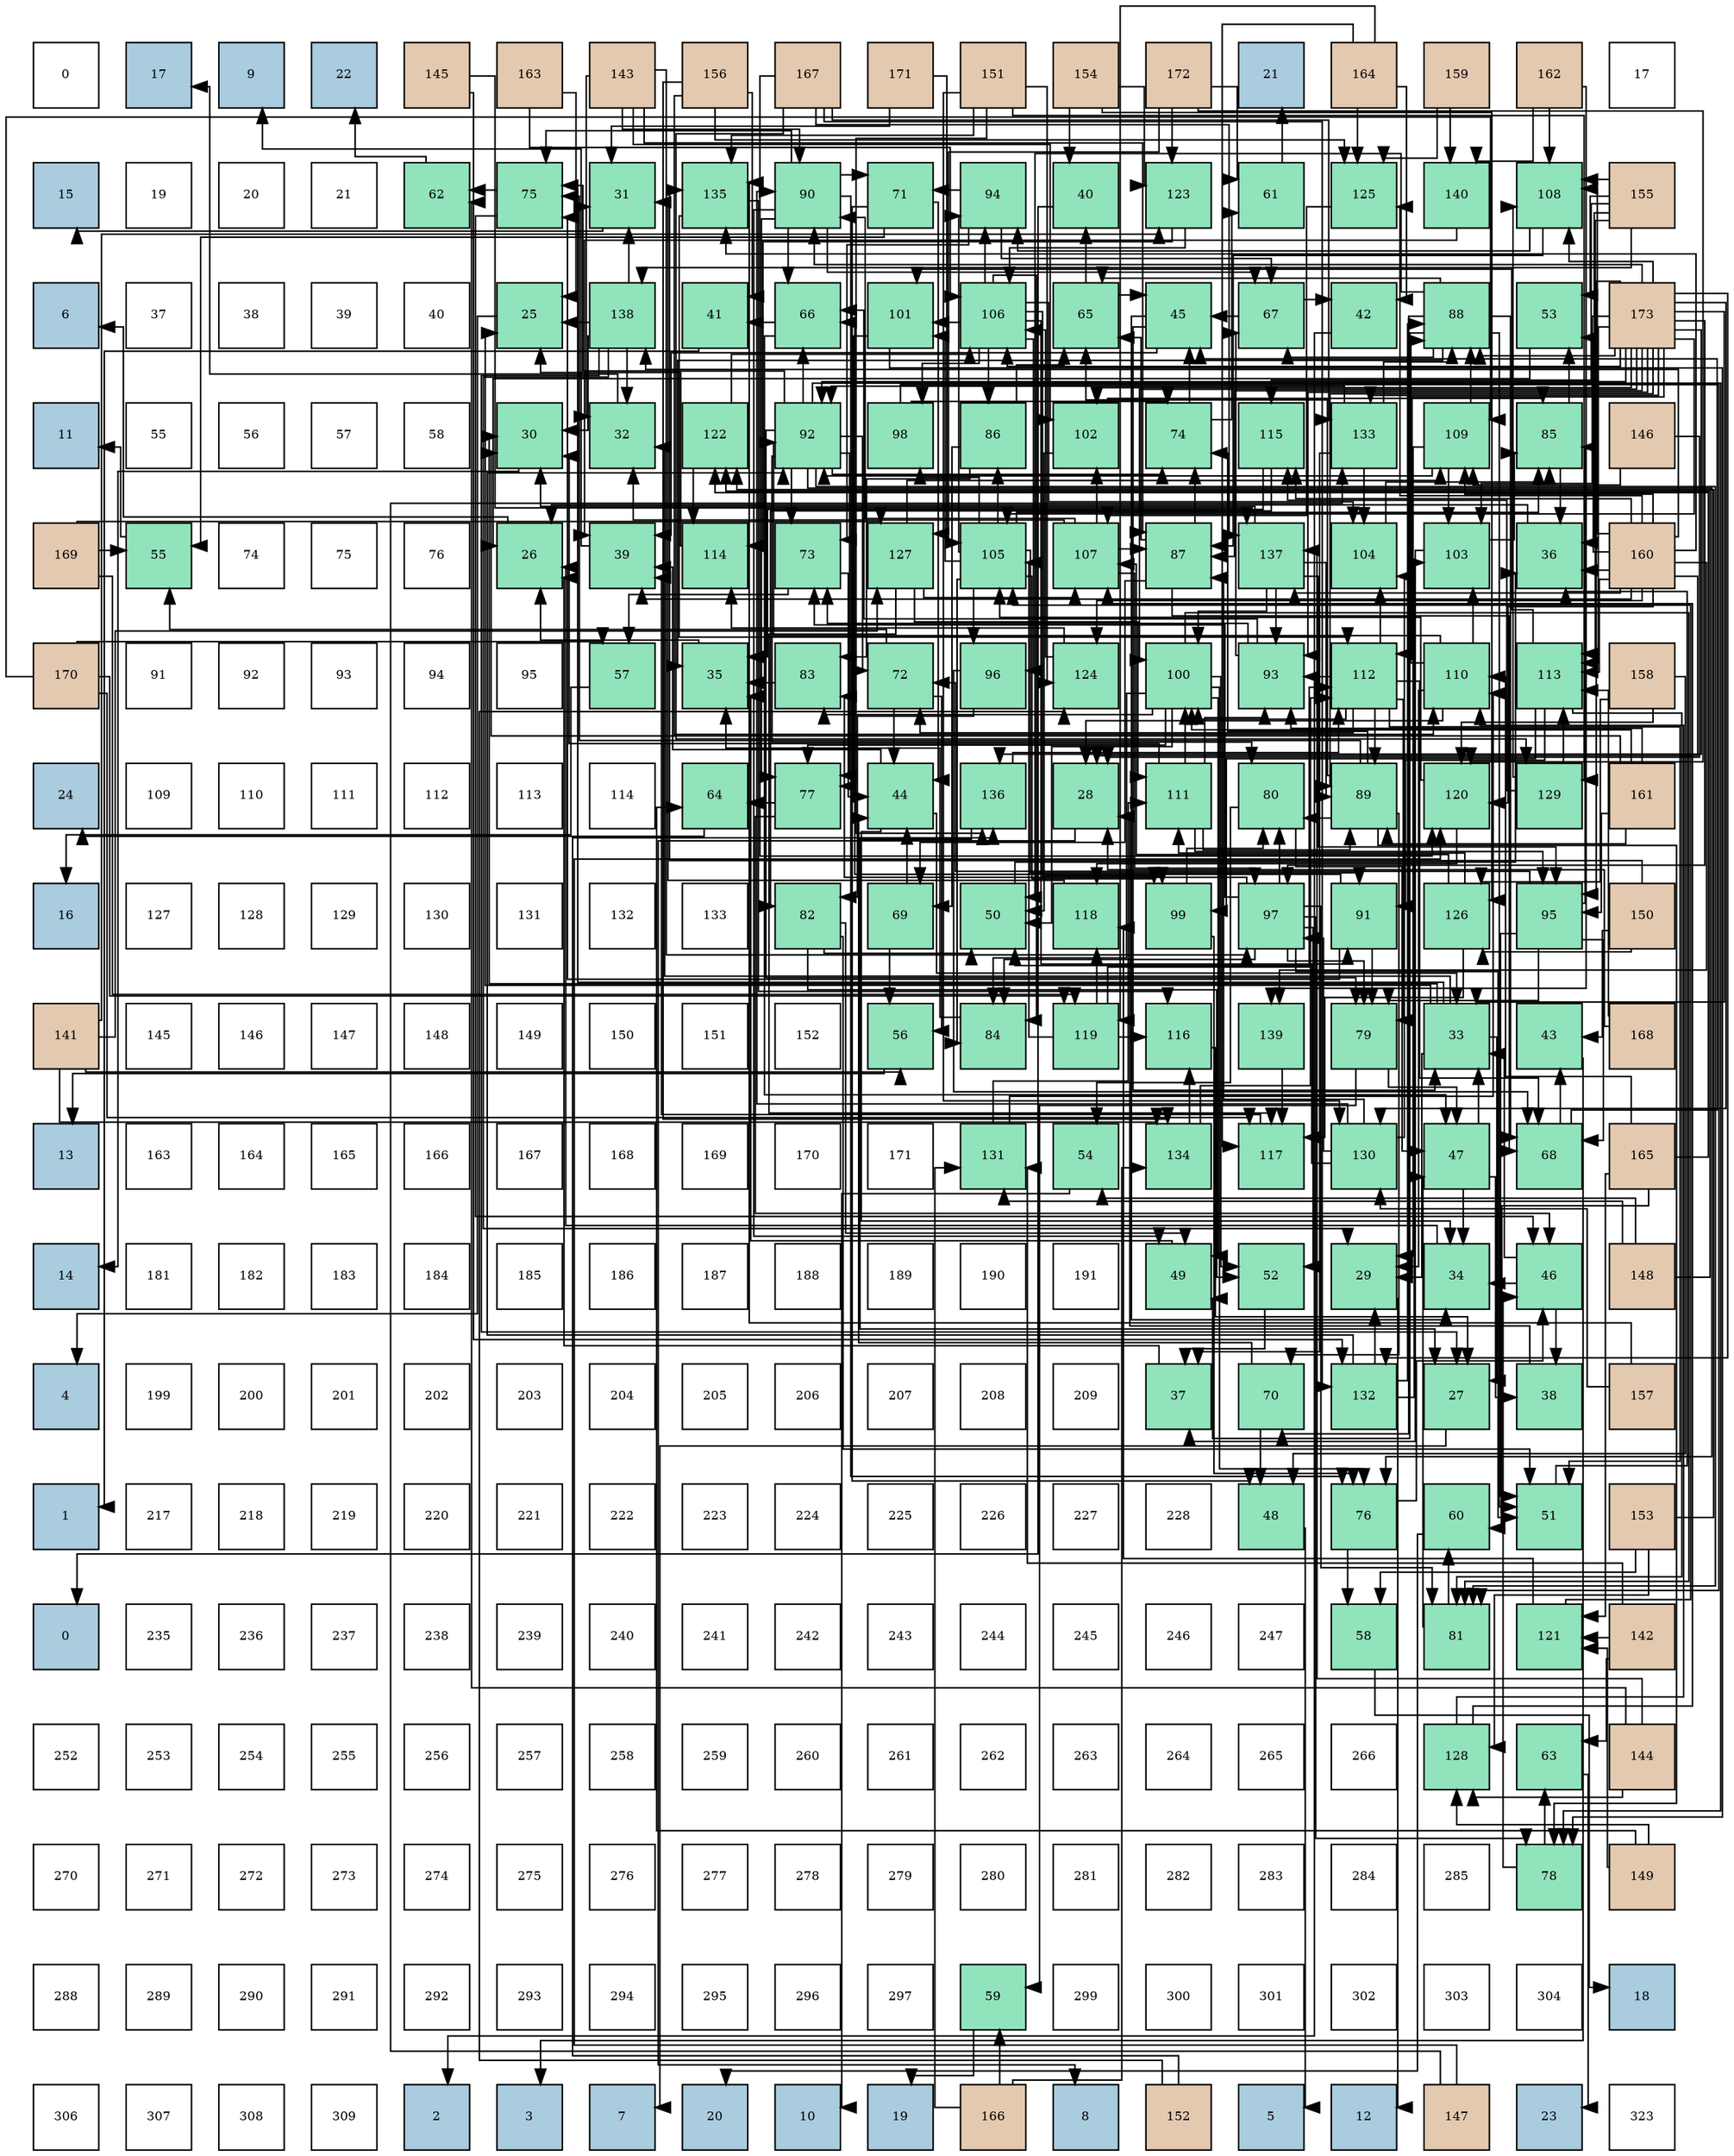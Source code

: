 digraph layout{
 rankdir=TB;
 splines=ortho;
 node [style=filled shape=square fixedsize=true width=0.6];
0[label="0", fontsize=8, fillcolor="#ffffff"];
1[label="17", fontsize=8, fillcolor="#a9ccde"];
2[label="9", fontsize=8, fillcolor="#a9ccde"];
3[label="22", fontsize=8, fillcolor="#a9ccde"];
4[label="145", fontsize=8, fillcolor="#e3c9af"];
5[label="163", fontsize=8, fillcolor="#e3c9af"];
6[label="143", fontsize=8, fillcolor="#e3c9af"];
7[label="156", fontsize=8, fillcolor="#e3c9af"];
8[label="167", fontsize=8, fillcolor="#e3c9af"];
9[label="171", fontsize=8, fillcolor="#e3c9af"];
10[label="151", fontsize=8, fillcolor="#e3c9af"];
11[label="154", fontsize=8, fillcolor="#e3c9af"];
12[label="172", fontsize=8, fillcolor="#e3c9af"];
13[label="21", fontsize=8, fillcolor="#a9ccde"];
14[label="164", fontsize=8, fillcolor="#e3c9af"];
15[label="159", fontsize=8, fillcolor="#e3c9af"];
16[label="162", fontsize=8, fillcolor="#e3c9af"];
17[label="17", fontsize=8, fillcolor="#ffffff"];
18[label="15", fontsize=8, fillcolor="#a9ccde"];
19[label="19", fontsize=8, fillcolor="#ffffff"];
20[label="20", fontsize=8, fillcolor="#ffffff"];
21[label="21", fontsize=8, fillcolor="#ffffff"];
22[label="62", fontsize=8, fillcolor="#91e3bb"];
23[label="75", fontsize=8, fillcolor="#91e3bb"];
24[label="31", fontsize=8, fillcolor="#91e3bb"];
25[label="135", fontsize=8, fillcolor="#91e3bb"];
26[label="90", fontsize=8, fillcolor="#91e3bb"];
27[label="71", fontsize=8, fillcolor="#91e3bb"];
28[label="94", fontsize=8, fillcolor="#91e3bb"];
29[label="40", fontsize=8, fillcolor="#91e3bb"];
30[label="123", fontsize=8, fillcolor="#91e3bb"];
31[label="61", fontsize=8, fillcolor="#91e3bb"];
32[label="125", fontsize=8, fillcolor="#91e3bb"];
33[label="140", fontsize=8, fillcolor="#91e3bb"];
34[label="108", fontsize=8, fillcolor="#91e3bb"];
35[label="155", fontsize=8, fillcolor="#e3c9af"];
36[label="6", fontsize=8, fillcolor="#a9ccde"];
37[label="37", fontsize=8, fillcolor="#ffffff"];
38[label="38", fontsize=8, fillcolor="#ffffff"];
39[label="39", fontsize=8, fillcolor="#ffffff"];
40[label="40", fontsize=8, fillcolor="#ffffff"];
41[label="25", fontsize=8, fillcolor="#91e3bb"];
42[label="138", fontsize=8, fillcolor="#91e3bb"];
43[label="41", fontsize=8, fillcolor="#91e3bb"];
44[label="66", fontsize=8, fillcolor="#91e3bb"];
45[label="101", fontsize=8, fillcolor="#91e3bb"];
46[label="106", fontsize=8, fillcolor="#91e3bb"];
47[label="65", fontsize=8, fillcolor="#91e3bb"];
48[label="45", fontsize=8, fillcolor="#91e3bb"];
49[label="67", fontsize=8, fillcolor="#91e3bb"];
50[label="42", fontsize=8, fillcolor="#91e3bb"];
51[label="88", fontsize=8, fillcolor="#91e3bb"];
52[label="53", fontsize=8, fillcolor="#91e3bb"];
53[label="173", fontsize=8, fillcolor="#e3c9af"];
54[label="11", fontsize=8, fillcolor="#a9ccde"];
55[label="55", fontsize=8, fillcolor="#ffffff"];
56[label="56", fontsize=8, fillcolor="#ffffff"];
57[label="57", fontsize=8, fillcolor="#ffffff"];
58[label="58", fontsize=8, fillcolor="#ffffff"];
59[label="30", fontsize=8, fillcolor="#91e3bb"];
60[label="32", fontsize=8, fillcolor="#91e3bb"];
61[label="122", fontsize=8, fillcolor="#91e3bb"];
62[label="92", fontsize=8, fillcolor="#91e3bb"];
63[label="98", fontsize=8, fillcolor="#91e3bb"];
64[label="86", fontsize=8, fillcolor="#91e3bb"];
65[label="102", fontsize=8, fillcolor="#91e3bb"];
66[label="74", fontsize=8, fillcolor="#91e3bb"];
67[label="115", fontsize=8, fillcolor="#91e3bb"];
68[label="133", fontsize=8, fillcolor="#91e3bb"];
69[label="109", fontsize=8, fillcolor="#91e3bb"];
70[label="85", fontsize=8, fillcolor="#91e3bb"];
71[label="146", fontsize=8, fillcolor="#e3c9af"];
72[label="169", fontsize=8, fillcolor="#e3c9af"];
73[label="55", fontsize=8, fillcolor="#91e3bb"];
74[label="74", fontsize=8, fillcolor="#ffffff"];
75[label="75", fontsize=8, fillcolor="#ffffff"];
76[label="76", fontsize=8, fillcolor="#ffffff"];
77[label="26", fontsize=8, fillcolor="#91e3bb"];
78[label="39", fontsize=8, fillcolor="#91e3bb"];
79[label="114", fontsize=8, fillcolor="#91e3bb"];
80[label="73", fontsize=8, fillcolor="#91e3bb"];
81[label="127", fontsize=8, fillcolor="#91e3bb"];
82[label="105", fontsize=8, fillcolor="#91e3bb"];
83[label="107", fontsize=8, fillcolor="#91e3bb"];
84[label="87", fontsize=8, fillcolor="#91e3bb"];
85[label="137", fontsize=8, fillcolor="#91e3bb"];
86[label="104", fontsize=8, fillcolor="#91e3bb"];
87[label="103", fontsize=8, fillcolor="#91e3bb"];
88[label="36", fontsize=8, fillcolor="#91e3bb"];
89[label="160", fontsize=8, fillcolor="#e3c9af"];
90[label="170", fontsize=8, fillcolor="#e3c9af"];
91[label="91", fontsize=8, fillcolor="#ffffff"];
92[label="92", fontsize=8, fillcolor="#ffffff"];
93[label="93", fontsize=8, fillcolor="#ffffff"];
94[label="94", fontsize=8, fillcolor="#ffffff"];
95[label="95", fontsize=8, fillcolor="#ffffff"];
96[label="57", fontsize=8, fillcolor="#91e3bb"];
97[label="35", fontsize=8, fillcolor="#91e3bb"];
98[label="83", fontsize=8, fillcolor="#91e3bb"];
99[label="72", fontsize=8, fillcolor="#91e3bb"];
100[label="96", fontsize=8, fillcolor="#91e3bb"];
101[label="124", fontsize=8, fillcolor="#91e3bb"];
102[label="100", fontsize=8, fillcolor="#91e3bb"];
103[label="93", fontsize=8, fillcolor="#91e3bb"];
104[label="112", fontsize=8, fillcolor="#91e3bb"];
105[label="110", fontsize=8, fillcolor="#91e3bb"];
106[label="113", fontsize=8, fillcolor="#91e3bb"];
107[label="158", fontsize=8, fillcolor="#e3c9af"];
108[label="24", fontsize=8, fillcolor="#a9ccde"];
109[label="109", fontsize=8, fillcolor="#ffffff"];
110[label="110", fontsize=8, fillcolor="#ffffff"];
111[label="111", fontsize=8, fillcolor="#ffffff"];
112[label="112", fontsize=8, fillcolor="#ffffff"];
113[label="113", fontsize=8, fillcolor="#ffffff"];
114[label="114", fontsize=8, fillcolor="#ffffff"];
115[label="64", fontsize=8, fillcolor="#91e3bb"];
116[label="77", fontsize=8, fillcolor="#91e3bb"];
117[label="44", fontsize=8, fillcolor="#91e3bb"];
118[label="136", fontsize=8, fillcolor="#91e3bb"];
119[label="28", fontsize=8, fillcolor="#91e3bb"];
120[label="111", fontsize=8, fillcolor="#91e3bb"];
121[label="80", fontsize=8, fillcolor="#91e3bb"];
122[label="89", fontsize=8, fillcolor="#91e3bb"];
123[label="120", fontsize=8, fillcolor="#91e3bb"];
124[label="129", fontsize=8, fillcolor="#91e3bb"];
125[label="161", fontsize=8, fillcolor="#e3c9af"];
126[label="16", fontsize=8, fillcolor="#a9ccde"];
127[label="127", fontsize=8, fillcolor="#ffffff"];
128[label="128", fontsize=8, fillcolor="#ffffff"];
129[label="129", fontsize=8, fillcolor="#ffffff"];
130[label="130", fontsize=8, fillcolor="#ffffff"];
131[label="131", fontsize=8, fillcolor="#ffffff"];
132[label="132", fontsize=8, fillcolor="#ffffff"];
133[label="133", fontsize=8, fillcolor="#ffffff"];
134[label="82", fontsize=8, fillcolor="#91e3bb"];
135[label="69", fontsize=8, fillcolor="#91e3bb"];
136[label="50", fontsize=8, fillcolor="#91e3bb"];
137[label="118", fontsize=8, fillcolor="#91e3bb"];
138[label="99", fontsize=8, fillcolor="#91e3bb"];
139[label="97", fontsize=8, fillcolor="#91e3bb"];
140[label="91", fontsize=8, fillcolor="#91e3bb"];
141[label="126", fontsize=8, fillcolor="#91e3bb"];
142[label="95", fontsize=8, fillcolor="#91e3bb"];
143[label="150", fontsize=8, fillcolor="#e3c9af"];
144[label="141", fontsize=8, fillcolor="#e3c9af"];
145[label="145", fontsize=8, fillcolor="#ffffff"];
146[label="146", fontsize=8, fillcolor="#ffffff"];
147[label="147", fontsize=8, fillcolor="#ffffff"];
148[label="148", fontsize=8, fillcolor="#ffffff"];
149[label="149", fontsize=8, fillcolor="#ffffff"];
150[label="150", fontsize=8, fillcolor="#ffffff"];
151[label="151", fontsize=8, fillcolor="#ffffff"];
152[label="152", fontsize=8, fillcolor="#ffffff"];
153[label="56", fontsize=8, fillcolor="#91e3bb"];
154[label="84", fontsize=8, fillcolor="#91e3bb"];
155[label="119", fontsize=8, fillcolor="#91e3bb"];
156[label="116", fontsize=8, fillcolor="#91e3bb"];
157[label="139", fontsize=8, fillcolor="#91e3bb"];
158[label="79", fontsize=8, fillcolor="#91e3bb"];
159[label="33", fontsize=8, fillcolor="#91e3bb"];
160[label="43", fontsize=8, fillcolor="#91e3bb"];
161[label="168", fontsize=8, fillcolor="#e3c9af"];
162[label="13", fontsize=8, fillcolor="#a9ccde"];
163[label="163", fontsize=8, fillcolor="#ffffff"];
164[label="164", fontsize=8, fillcolor="#ffffff"];
165[label="165", fontsize=8, fillcolor="#ffffff"];
166[label="166", fontsize=8, fillcolor="#ffffff"];
167[label="167", fontsize=8, fillcolor="#ffffff"];
168[label="168", fontsize=8, fillcolor="#ffffff"];
169[label="169", fontsize=8, fillcolor="#ffffff"];
170[label="170", fontsize=8, fillcolor="#ffffff"];
171[label="171", fontsize=8, fillcolor="#ffffff"];
172[label="131", fontsize=8, fillcolor="#91e3bb"];
173[label="54", fontsize=8, fillcolor="#91e3bb"];
174[label="134", fontsize=8, fillcolor="#91e3bb"];
175[label="117", fontsize=8, fillcolor="#91e3bb"];
176[label="130", fontsize=8, fillcolor="#91e3bb"];
177[label="47", fontsize=8, fillcolor="#91e3bb"];
178[label="68", fontsize=8, fillcolor="#91e3bb"];
179[label="165", fontsize=8, fillcolor="#e3c9af"];
180[label="14", fontsize=8, fillcolor="#a9ccde"];
181[label="181", fontsize=8, fillcolor="#ffffff"];
182[label="182", fontsize=8, fillcolor="#ffffff"];
183[label="183", fontsize=8, fillcolor="#ffffff"];
184[label="184", fontsize=8, fillcolor="#ffffff"];
185[label="185", fontsize=8, fillcolor="#ffffff"];
186[label="186", fontsize=8, fillcolor="#ffffff"];
187[label="187", fontsize=8, fillcolor="#ffffff"];
188[label="188", fontsize=8, fillcolor="#ffffff"];
189[label="189", fontsize=8, fillcolor="#ffffff"];
190[label="190", fontsize=8, fillcolor="#ffffff"];
191[label="191", fontsize=8, fillcolor="#ffffff"];
192[label="49", fontsize=8, fillcolor="#91e3bb"];
193[label="52", fontsize=8, fillcolor="#91e3bb"];
194[label="29", fontsize=8, fillcolor="#91e3bb"];
195[label="34", fontsize=8, fillcolor="#91e3bb"];
196[label="46", fontsize=8, fillcolor="#91e3bb"];
197[label="148", fontsize=8, fillcolor="#e3c9af"];
198[label="4", fontsize=8, fillcolor="#a9ccde"];
199[label="199", fontsize=8, fillcolor="#ffffff"];
200[label="200", fontsize=8, fillcolor="#ffffff"];
201[label="201", fontsize=8, fillcolor="#ffffff"];
202[label="202", fontsize=8, fillcolor="#ffffff"];
203[label="203", fontsize=8, fillcolor="#ffffff"];
204[label="204", fontsize=8, fillcolor="#ffffff"];
205[label="205", fontsize=8, fillcolor="#ffffff"];
206[label="206", fontsize=8, fillcolor="#ffffff"];
207[label="207", fontsize=8, fillcolor="#ffffff"];
208[label="208", fontsize=8, fillcolor="#ffffff"];
209[label="209", fontsize=8, fillcolor="#ffffff"];
210[label="37", fontsize=8, fillcolor="#91e3bb"];
211[label="70", fontsize=8, fillcolor="#91e3bb"];
212[label="132", fontsize=8, fillcolor="#91e3bb"];
213[label="27", fontsize=8, fillcolor="#91e3bb"];
214[label="38", fontsize=8, fillcolor="#91e3bb"];
215[label="157", fontsize=8, fillcolor="#e3c9af"];
216[label="1", fontsize=8, fillcolor="#a9ccde"];
217[label="217", fontsize=8, fillcolor="#ffffff"];
218[label="218", fontsize=8, fillcolor="#ffffff"];
219[label="219", fontsize=8, fillcolor="#ffffff"];
220[label="220", fontsize=8, fillcolor="#ffffff"];
221[label="221", fontsize=8, fillcolor="#ffffff"];
222[label="222", fontsize=8, fillcolor="#ffffff"];
223[label="223", fontsize=8, fillcolor="#ffffff"];
224[label="224", fontsize=8, fillcolor="#ffffff"];
225[label="225", fontsize=8, fillcolor="#ffffff"];
226[label="226", fontsize=8, fillcolor="#ffffff"];
227[label="227", fontsize=8, fillcolor="#ffffff"];
228[label="228", fontsize=8, fillcolor="#ffffff"];
229[label="48", fontsize=8, fillcolor="#91e3bb"];
230[label="76", fontsize=8, fillcolor="#91e3bb"];
231[label="60", fontsize=8, fillcolor="#91e3bb"];
232[label="51", fontsize=8, fillcolor="#91e3bb"];
233[label="153", fontsize=8, fillcolor="#e3c9af"];
234[label="0", fontsize=8, fillcolor="#a9ccde"];
235[label="235", fontsize=8, fillcolor="#ffffff"];
236[label="236", fontsize=8, fillcolor="#ffffff"];
237[label="237", fontsize=8, fillcolor="#ffffff"];
238[label="238", fontsize=8, fillcolor="#ffffff"];
239[label="239", fontsize=8, fillcolor="#ffffff"];
240[label="240", fontsize=8, fillcolor="#ffffff"];
241[label="241", fontsize=8, fillcolor="#ffffff"];
242[label="242", fontsize=8, fillcolor="#ffffff"];
243[label="243", fontsize=8, fillcolor="#ffffff"];
244[label="244", fontsize=8, fillcolor="#ffffff"];
245[label="245", fontsize=8, fillcolor="#ffffff"];
246[label="246", fontsize=8, fillcolor="#ffffff"];
247[label="247", fontsize=8, fillcolor="#ffffff"];
248[label="58", fontsize=8, fillcolor="#91e3bb"];
249[label="81", fontsize=8, fillcolor="#91e3bb"];
250[label="121", fontsize=8, fillcolor="#91e3bb"];
251[label="142", fontsize=8, fillcolor="#e3c9af"];
252[label="252", fontsize=8, fillcolor="#ffffff"];
253[label="253", fontsize=8, fillcolor="#ffffff"];
254[label="254", fontsize=8, fillcolor="#ffffff"];
255[label="255", fontsize=8, fillcolor="#ffffff"];
256[label="256", fontsize=8, fillcolor="#ffffff"];
257[label="257", fontsize=8, fillcolor="#ffffff"];
258[label="258", fontsize=8, fillcolor="#ffffff"];
259[label="259", fontsize=8, fillcolor="#ffffff"];
260[label="260", fontsize=8, fillcolor="#ffffff"];
261[label="261", fontsize=8, fillcolor="#ffffff"];
262[label="262", fontsize=8, fillcolor="#ffffff"];
263[label="263", fontsize=8, fillcolor="#ffffff"];
264[label="264", fontsize=8, fillcolor="#ffffff"];
265[label="265", fontsize=8, fillcolor="#ffffff"];
266[label="266", fontsize=8, fillcolor="#ffffff"];
267[label="128", fontsize=8, fillcolor="#91e3bb"];
268[label="63", fontsize=8, fillcolor="#91e3bb"];
269[label="144", fontsize=8, fillcolor="#e3c9af"];
270[label="270", fontsize=8, fillcolor="#ffffff"];
271[label="271", fontsize=8, fillcolor="#ffffff"];
272[label="272", fontsize=8, fillcolor="#ffffff"];
273[label="273", fontsize=8, fillcolor="#ffffff"];
274[label="274", fontsize=8, fillcolor="#ffffff"];
275[label="275", fontsize=8, fillcolor="#ffffff"];
276[label="276", fontsize=8, fillcolor="#ffffff"];
277[label="277", fontsize=8, fillcolor="#ffffff"];
278[label="278", fontsize=8, fillcolor="#ffffff"];
279[label="279", fontsize=8, fillcolor="#ffffff"];
280[label="280", fontsize=8, fillcolor="#ffffff"];
281[label="281", fontsize=8, fillcolor="#ffffff"];
282[label="282", fontsize=8, fillcolor="#ffffff"];
283[label="283", fontsize=8, fillcolor="#ffffff"];
284[label="284", fontsize=8, fillcolor="#ffffff"];
285[label="285", fontsize=8, fillcolor="#ffffff"];
286[label="78", fontsize=8, fillcolor="#91e3bb"];
287[label="149", fontsize=8, fillcolor="#e3c9af"];
288[label="288", fontsize=8, fillcolor="#ffffff"];
289[label="289", fontsize=8, fillcolor="#ffffff"];
290[label="290", fontsize=8, fillcolor="#ffffff"];
291[label="291", fontsize=8, fillcolor="#ffffff"];
292[label="292", fontsize=8, fillcolor="#ffffff"];
293[label="293", fontsize=8, fillcolor="#ffffff"];
294[label="294", fontsize=8, fillcolor="#ffffff"];
295[label="295", fontsize=8, fillcolor="#ffffff"];
296[label="296", fontsize=8, fillcolor="#ffffff"];
297[label="297", fontsize=8, fillcolor="#ffffff"];
298[label="59", fontsize=8, fillcolor="#91e3bb"];
299[label="299", fontsize=8, fillcolor="#ffffff"];
300[label="300", fontsize=8, fillcolor="#ffffff"];
301[label="301", fontsize=8, fillcolor="#ffffff"];
302[label="302", fontsize=8, fillcolor="#ffffff"];
303[label="303", fontsize=8, fillcolor="#ffffff"];
304[label="304", fontsize=8, fillcolor="#ffffff"];
305[label="18", fontsize=8, fillcolor="#a9ccde"];
306[label="306", fontsize=8, fillcolor="#ffffff"];
307[label="307", fontsize=8, fillcolor="#ffffff"];
308[label="308", fontsize=8, fillcolor="#ffffff"];
309[label="309", fontsize=8, fillcolor="#ffffff"];
310[label="2", fontsize=8, fillcolor="#a9ccde"];
311[label="3", fontsize=8, fillcolor="#a9ccde"];
312[label="7", fontsize=8, fillcolor="#a9ccde"];
313[label="20", fontsize=8, fillcolor="#a9ccde"];
314[label="10", fontsize=8, fillcolor="#a9ccde"];
315[label="19", fontsize=8, fillcolor="#a9ccde"];
316[label="166", fontsize=8, fillcolor="#e3c9af"];
317[label="8", fontsize=8, fillcolor="#a9ccde"];
318[label="152", fontsize=8, fillcolor="#e3c9af"];
319[label="5", fontsize=8, fillcolor="#a9ccde"];
320[label="12", fontsize=8, fillcolor="#a9ccde"];
321[label="147", fontsize=8, fillcolor="#e3c9af"];
322[label="23", fontsize=8, fillcolor="#a9ccde"];
323[label="323", fontsize=8, fillcolor="#ffffff"];
edge [constraint=false, style=vis];41 -> 198;
77 -> 36;
213 -> 312;
119 -> 317;
194 -> 320;
59 -> 180;
24 -> 18;
60 -> 1;
159 -> 41;
159 -> 213;
159 -> 194;
159 -> 59;
159 -> 24;
159 -> 60;
195 -> 77;
97 -> 77;
88 -> 77;
210 -> 77;
214 -> 119;
78 -> 2;
29 -> 234;
43 -> 216;
50 -> 310;
160 -> 311;
117 -> 159;
117 -> 195;
117 -> 78;
48 -> 159;
48 -> 195;
48 -> 78;
196 -> 159;
196 -> 195;
196 -> 214;
177 -> 159;
177 -> 195;
177 -> 214;
229 -> 319;
192 -> 97;
136 -> 88;
232 -> 88;
193 -> 210;
52 -> 77;
173 -> 314;
73 -> 54;
153 -> 162;
96 -> 126;
248 -> 305;
298 -> 315;
231 -> 313;
31 -> 13;
22 -> 3;
268 -> 322;
115 -> 108;
47 -> 29;
47 -> 48;
44 -> 43;
44 -> 177;
49 -> 50;
49 -> 48;
178 -> 160;
178 -> 48;
135 -> 117;
135 -> 153;
211 -> 117;
211 -> 229;
27 -> 117;
27 -> 229;
27 -> 73;
99 -> 117;
99 -> 73;
99 -> 153;
80 -> 117;
80 -> 96;
66 -> 48;
66 -> 31;
23 -> 196;
23 -> 22;
230 -> 196;
230 -> 248;
116 -> 196;
116 -> 115;
286 -> 196;
286 -> 268;
158 -> 177;
158 -> 298;
121 -> 177;
121 -> 173;
249 -> 177;
249 -> 231;
134 -> 192;
134 -> 136;
134 -> 232;
134 -> 193;
98 -> 97;
154 -> 97;
70 -> 88;
70 -> 52;
64 -> 47;
64 -> 135;
64 -> 98;
84 -> 47;
84 -> 178;
84 -> 135;
84 -> 66;
51 -> 97;
51 -> 192;
51 -> 136;
51 -> 232;
51 -> 47;
51 -> 49;
51 -> 178;
51 -> 211;
122 -> 47;
122 -> 211;
122 -> 66;
122 -> 23;
122 -> 286;
122 -> 121;
26 -> 192;
26 -> 44;
26 -> 49;
26 -> 27;
26 -> 23;
26 -> 230;
26 -> 116;
140 -> 44;
140 -> 23;
140 -> 158;
62 -> 44;
62 -> 99;
62 -> 80;
62 -> 66;
62 -> 23;
62 -> 230;
62 -> 116;
62 -> 286;
62 -> 158;
62 -> 121;
62 -> 249;
103 -> 44;
103 -> 49;
103 -> 80;
28 -> 49;
28 -> 27;
28 -> 80;
142 -> 232;
142 -> 178;
142 -> 99;
142 -> 158;
142 -> 70;
100 -> 178;
100 -> 134;
139 -> 232;
139 -> 193;
139 -> 80;
139 -> 286;
139 -> 158;
139 -> 121;
139 -> 249;
139 -> 98;
139 -> 154;
63 -> 66;
63 -> 249;
138 -> 230;
138 -> 121;
102 -> 192;
102 -> 136;
102 -> 193;
102 -> 230;
102 -> 116;
102 -> 249;
102 -> 98;
102 -> 154;
45 -> 116;
45 -> 286;
65 -> 136;
65 -> 70;
87 -> 210;
87 -> 70;
86 -> 70;
82 -> 154;
82 -> 70;
82 -> 64;
82 -> 140;
82 -> 28;
82 -> 100;
82 -> 63;
82 -> 138;
82 -> 45;
46 -> 154;
46 -> 64;
46 -> 140;
46 -> 28;
46 -> 100;
46 -> 63;
46 -> 138;
46 -> 45;
46 -> 86;
83 -> 60;
83 -> 84;
83 -> 26;
83 -> 139;
83 -> 65;
34 -> 84;
34 -> 28;
69 -> 194;
69 -> 51;
69 -> 62;
69 -> 87;
105 -> 119;
105 -> 194;
105 -> 51;
105 -> 62;
105 -> 87;
120 -> 59;
120 -> 122;
120 -> 103;
120 -> 142;
120 -> 102;
104 -> 232;
104 -> 178;
104 -> 99;
104 -> 158;
104 -> 122;
104 -> 103;
104 -> 102;
104 -> 86;
106 -> 249;
106 -> 140;
106 -> 138;
106 -> 45;
79 -> 41;
67 -> 97;
67 -> 134;
156 -> 213;
175 -> 78;
137 -> 24;
155 -> 82;
155 -> 104;
155 -> 156;
155 -> 137;
123 -> 82;
123 -> 137;
250 -> 82;
250 -> 137;
61 -> 46;
61 -> 79;
30 -> 46;
30 -> 79;
101 -> 46;
101 -> 79;
32 -> 83;
141 -> 83;
141 -> 120;
141 -> 175;
81 -> 83;
81 -> 69;
81 -> 120;
81 -> 175;
267 -> 83;
267 -> 105;
124 -> 34;
124 -> 106;
124 -> 67;
176 -> 136;
176 -> 84;
176 -> 26;
176 -> 139;
176 -> 86;
172 -> 105;
172 -> 120;
212 -> 194;
212 -> 51;
212 -> 62;
212 -> 87;
68 -> 210;
68 -> 51;
68 -> 62;
68 -> 86;
174 -> 104;
174 -> 156;
25 -> 104;
25 -> 156;
118 -> 213;
118 -> 104;
85 -> 59;
85 -> 122;
85 -> 103;
85 -> 142;
85 -> 102;
42 -> 41;
42 -> 213;
42 -> 194;
42 -> 59;
42 -> 24;
42 -> 60;
157 -> 175;
33 -> 78;
144 -> 153;
144 -> 30;
144 -> 81;
144 -> 174;
251 -> 268;
251 -> 250;
251 -> 172;
6 -> 60;
6 -> 84;
6 -> 26;
6 -> 139;
6 -> 65;
269 -> 22;
269 -> 267;
269 -> 85;
4 -> 212;
4 -> 85;
71 -> 119;
71 -> 69;
321 -> 123;
321 -> 68;
197 -> 173;
197 -> 61;
197 -> 172;
287 -> 115;
287 -> 250;
287 -> 267;
143 -> 160;
143 -> 141;
143 -> 25;
10 -> 101;
10 -> 124;
10 -> 176;
10 -> 25;
10 -> 118;
318 -> 101;
318 -> 118;
233 -> 248;
233 -> 61;
233 -> 267;
11 -> 29;
11 -> 30;
11 -> 141;
35 -> 88;
35 -> 52;
35 -> 34;
35 -> 106;
35 -> 67;
35 -> 42;
7 -> 43;
7 -> 105;
7 -> 32;
7 -> 174;
215 -> 176;
215 -> 25;
107 -> 229;
107 -> 123;
107 -> 141;
15 -> 32;
15 -> 33;
89 -> 119;
89 -> 88;
89 -> 78;
89 -> 52;
89 -> 34;
89 -> 69;
89 -> 106;
89 -> 67;
89 -> 123;
89 -> 101;
89 -> 32;
89 -> 25;
89 -> 85;
89 -> 42;
89 -> 157;
125 -> 59;
125 -> 122;
125 -> 103;
125 -> 142;
125 -> 102;
16 -> 34;
16 -> 157;
16 -> 33;
5 -> 41;
5 -> 46;
14 -> 50;
14 -> 175;
14 -> 155;
14 -> 32;
179 -> 231;
179 -> 105;
179 -> 250;
179 -> 61;
316 -> 298;
316 -> 172;
316 -> 174;
8 -> 123;
8 -> 124;
8 -> 212;
8 -> 68;
8 -> 85;
161 -> 119;
161 -> 106;
72 -> 73;
72 -> 155;
72 -> 81;
90 -> 96;
90 -> 69;
90 -> 175;
90 -> 155;
9 -> 24;
9 -> 82;
12 -> 31;
12 -> 123;
12 -> 30;
12 -> 81;
53 -> 159;
53 -> 84;
53 -> 51;
53 -> 122;
53 -> 26;
53 -> 62;
53 -> 103;
53 -> 142;
53 -> 139;
53 -> 102;
53 -> 65;
53 -> 87;
53 -> 82;
53 -> 46;
53 -> 34;
53 -> 104;
53 -> 106;
53 -> 176;
53 -> 212;
53 -> 68;
53 -> 118;
edge [constraint=true, style=invis];
0 -> 18 -> 36 -> 54 -> 72 -> 90 -> 108 -> 126 -> 144 -> 162 -> 180 -> 198 -> 216 -> 234 -> 252 -> 270 -> 288 -> 306;
1 -> 19 -> 37 -> 55 -> 73 -> 91 -> 109 -> 127 -> 145 -> 163 -> 181 -> 199 -> 217 -> 235 -> 253 -> 271 -> 289 -> 307;
2 -> 20 -> 38 -> 56 -> 74 -> 92 -> 110 -> 128 -> 146 -> 164 -> 182 -> 200 -> 218 -> 236 -> 254 -> 272 -> 290 -> 308;
3 -> 21 -> 39 -> 57 -> 75 -> 93 -> 111 -> 129 -> 147 -> 165 -> 183 -> 201 -> 219 -> 237 -> 255 -> 273 -> 291 -> 309;
4 -> 22 -> 40 -> 58 -> 76 -> 94 -> 112 -> 130 -> 148 -> 166 -> 184 -> 202 -> 220 -> 238 -> 256 -> 274 -> 292 -> 310;
5 -> 23 -> 41 -> 59 -> 77 -> 95 -> 113 -> 131 -> 149 -> 167 -> 185 -> 203 -> 221 -> 239 -> 257 -> 275 -> 293 -> 311;
6 -> 24 -> 42 -> 60 -> 78 -> 96 -> 114 -> 132 -> 150 -> 168 -> 186 -> 204 -> 222 -> 240 -> 258 -> 276 -> 294 -> 312;
7 -> 25 -> 43 -> 61 -> 79 -> 97 -> 115 -> 133 -> 151 -> 169 -> 187 -> 205 -> 223 -> 241 -> 259 -> 277 -> 295 -> 313;
8 -> 26 -> 44 -> 62 -> 80 -> 98 -> 116 -> 134 -> 152 -> 170 -> 188 -> 206 -> 224 -> 242 -> 260 -> 278 -> 296 -> 314;
9 -> 27 -> 45 -> 63 -> 81 -> 99 -> 117 -> 135 -> 153 -> 171 -> 189 -> 207 -> 225 -> 243 -> 261 -> 279 -> 297 -> 315;
10 -> 28 -> 46 -> 64 -> 82 -> 100 -> 118 -> 136 -> 154 -> 172 -> 190 -> 208 -> 226 -> 244 -> 262 -> 280 -> 298 -> 316;
11 -> 29 -> 47 -> 65 -> 83 -> 101 -> 119 -> 137 -> 155 -> 173 -> 191 -> 209 -> 227 -> 245 -> 263 -> 281 -> 299 -> 317;
12 -> 30 -> 48 -> 66 -> 84 -> 102 -> 120 -> 138 -> 156 -> 174 -> 192 -> 210 -> 228 -> 246 -> 264 -> 282 -> 300 -> 318;
13 -> 31 -> 49 -> 67 -> 85 -> 103 -> 121 -> 139 -> 157 -> 175 -> 193 -> 211 -> 229 -> 247 -> 265 -> 283 -> 301 -> 319;
14 -> 32 -> 50 -> 68 -> 86 -> 104 -> 122 -> 140 -> 158 -> 176 -> 194 -> 212 -> 230 -> 248 -> 266 -> 284 -> 302 -> 320;
15 -> 33 -> 51 -> 69 -> 87 -> 105 -> 123 -> 141 -> 159 -> 177 -> 195 -> 213 -> 231 -> 249 -> 267 -> 285 -> 303 -> 321;
16 -> 34 -> 52 -> 70 -> 88 -> 106 -> 124 -> 142 -> 160 -> 178 -> 196 -> 214 -> 232 -> 250 -> 268 -> 286 -> 304 -> 322;
17 -> 35 -> 53 -> 71 -> 89 -> 107 -> 125 -> 143 -> 161 -> 179 -> 197 -> 215 -> 233 -> 251 -> 269 -> 287 -> 305 -> 323;
rank = same {0 -> 1 -> 2 -> 3 -> 4 -> 5 -> 6 -> 7 -> 8 -> 9 -> 10 -> 11 -> 12 -> 13 -> 14 -> 15 -> 16 -> 17};
rank = same {18 -> 19 -> 20 -> 21 -> 22 -> 23 -> 24 -> 25 -> 26 -> 27 -> 28 -> 29 -> 30 -> 31 -> 32 -> 33 -> 34 -> 35};
rank = same {36 -> 37 -> 38 -> 39 -> 40 -> 41 -> 42 -> 43 -> 44 -> 45 -> 46 -> 47 -> 48 -> 49 -> 50 -> 51 -> 52 -> 53};
rank = same {54 -> 55 -> 56 -> 57 -> 58 -> 59 -> 60 -> 61 -> 62 -> 63 -> 64 -> 65 -> 66 -> 67 -> 68 -> 69 -> 70 -> 71};
rank = same {72 -> 73 -> 74 -> 75 -> 76 -> 77 -> 78 -> 79 -> 80 -> 81 -> 82 -> 83 -> 84 -> 85 -> 86 -> 87 -> 88 -> 89};
rank = same {90 -> 91 -> 92 -> 93 -> 94 -> 95 -> 96 -> 97 -> 98 -> 99 -> 100 -> 101 -> 102 -> 103 -> 104 -> 105 -> 106 -> 107};
rank = same {108 -> 109 -> 110 -> 111 -> 112 -> 113 -> 114 -> 115 -> 116 -> 117 -> 118 -> 119 -> 120 -> 121 -> 122 -> 123 -> 124 -> 125};
rank = same {126 -> 127 -> 128 -> 129 -> 130 -> 131 -> 132 -> 133 -> 134 -> 135 -> 136 -> 137 -> 138 -> 139 -> 140 -> 141 -> 142 -> 143};
rank = same {144 -> 145 -> 146 -> 147 -> 148 -> 149 -> 150 -> 151 -> 152 -> 153 -> 154 -> 155 -> 156 -> 157 -> 158 -> 159 -> 160 -> 161};
rank = same {162 -> 163 -> 164 -> 165 -> 166 -> 167 -> 168 -> 169 -> 170 -> 171 -> 172 -> 173 -> 174 -> 175 -> 176 -> 177 -> 178 -> 179};
rank = same {180 -> 181 -> 182 -> 183 -> 184 -> 185 -> 186 -> 187 -> 188 -> 189 -> 190 -> 191 -> 192 -> 193 -> 194 -> 195 -> 196 -> 197};
rank = same {198 -> 199 -> 200 -> 201 -> 202 -> 203 -> 204 -> 205 -> 206 -> 207 -> 208 -> 209 -> 210 -> 211 -> 212 -> 213 -> 214 -> 215};
rank = same {216 -> 217 -> 218 -> 219 -> 220 -> 221 -> 222 -> 223 -> 224 -> 225 -> 226 -> 227 -> 228 -> 229 -> 230 -> 231 -> 232 -> 233};
rank = same {234 -> 235 -> 236 -> 237 -> 238 -> 239 -> 240 -> 241 -> 242 -> 243 -> 244 -> 245 -> 246 -> 247 -> 248 -> 249 -> 250 -> 251};
rank = same {252 -> 253 -> 254 -> 255 -> 256 -> 257 -> 258 -> 259 -> 260 -> 261 -> 262 -> 263 -> 264 -> 265 -> 266 -> 267 -> 268 -> 269};
rank = same {270 -> 271 -> 272 -> 273 -> 274 -> 275 -> 276 -> 277 -> 278 -> 279 -> 280 -> 281 -> 282 -> 283 -> 284 -> 285 -> 286 -> 287};
rank = same {288 -> 289 -> 290 -> 291 -> 292 -> 293 -> 294 -> 295 -> 296 -> 297 -> 298 -> 299 -> 300 -> 301 -> 302 -> 303 -> 304 -> 305};
rank = same {306 -> 307 -> 308 -> 309 -> 310 -> 311 -> 312 -> 313 -> 314 -> 315 -> 316 -> 317 -> 318 -> 319 -> 320 -> 321 -> 322 -> 323};
}